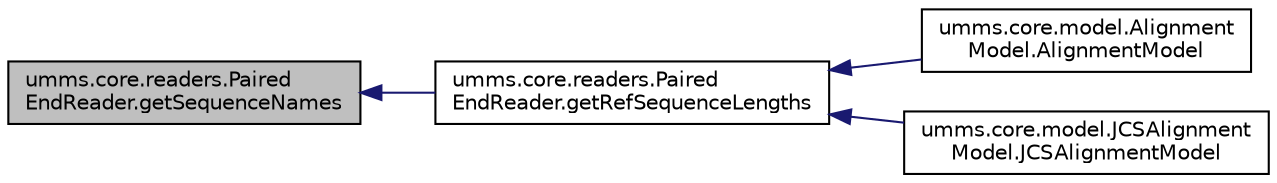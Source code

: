 digraph "umms.core.readers.PairedEndReader.getSequenceNames"
{
  edge [fontname="Helvetica",fontsize="10",labelfontname="Helvetica",labelfontsize="10"];
  node [fontname="Helvetica",fontsize="10",shape=record];
  rankdir="LR";
  Node1 [label="umms.core.readers.Paired\lEndReader.getSequenceNames",height=0.2,width=0.4,color="black", fillcolor="grey75", style="filled" fontcolor="black"];
  Node1 -> Node2 [dir="back",color="midnightblue",fontsize="10",style="solid",fontname="Helvetica"];
  Node2 [label="umms.core.readers.Paired\lEndReader.getRefSequenceLengths",height=0.2,width=0.4,color="black", fillcolor="white", style="filled",URL="$classumms_1_1core_1_1readers_1_1_paired_end_reader.html#ae867912b0cab94b20481eee1eb5390b8"];
  Node2 -> Node3 [dir="back",color="midnightblue",fontsize="10",style="solid",fontname="Helvetica"];
  Node3 [label="umms.core.model.Alignment\lModel.AlignmentModel",height=0.2,width=0.4,color="black", fillcolor="white", style="filled",URL="$classumms_1_1core_1_1model_1_1_alignment_model.html#a34760796b462ef196afd99507742b655"];
  Node2 -> Node4 [dir="back",color="midnightblue",fontsize="10",style="solid",fontname="Helvetica"];
  Node4 [label="umms.core.model.JCSAlignment\lModel.JCSAlignmentModel",height=0.2,width=0.4,color="black", fillcolor="white", style="filled",URL="$classumms_1_1core_1_1model_1_1_j_c_s_alignment_model.html#aa4dc34aa180164bacaba93edc59d21ab"];
}
